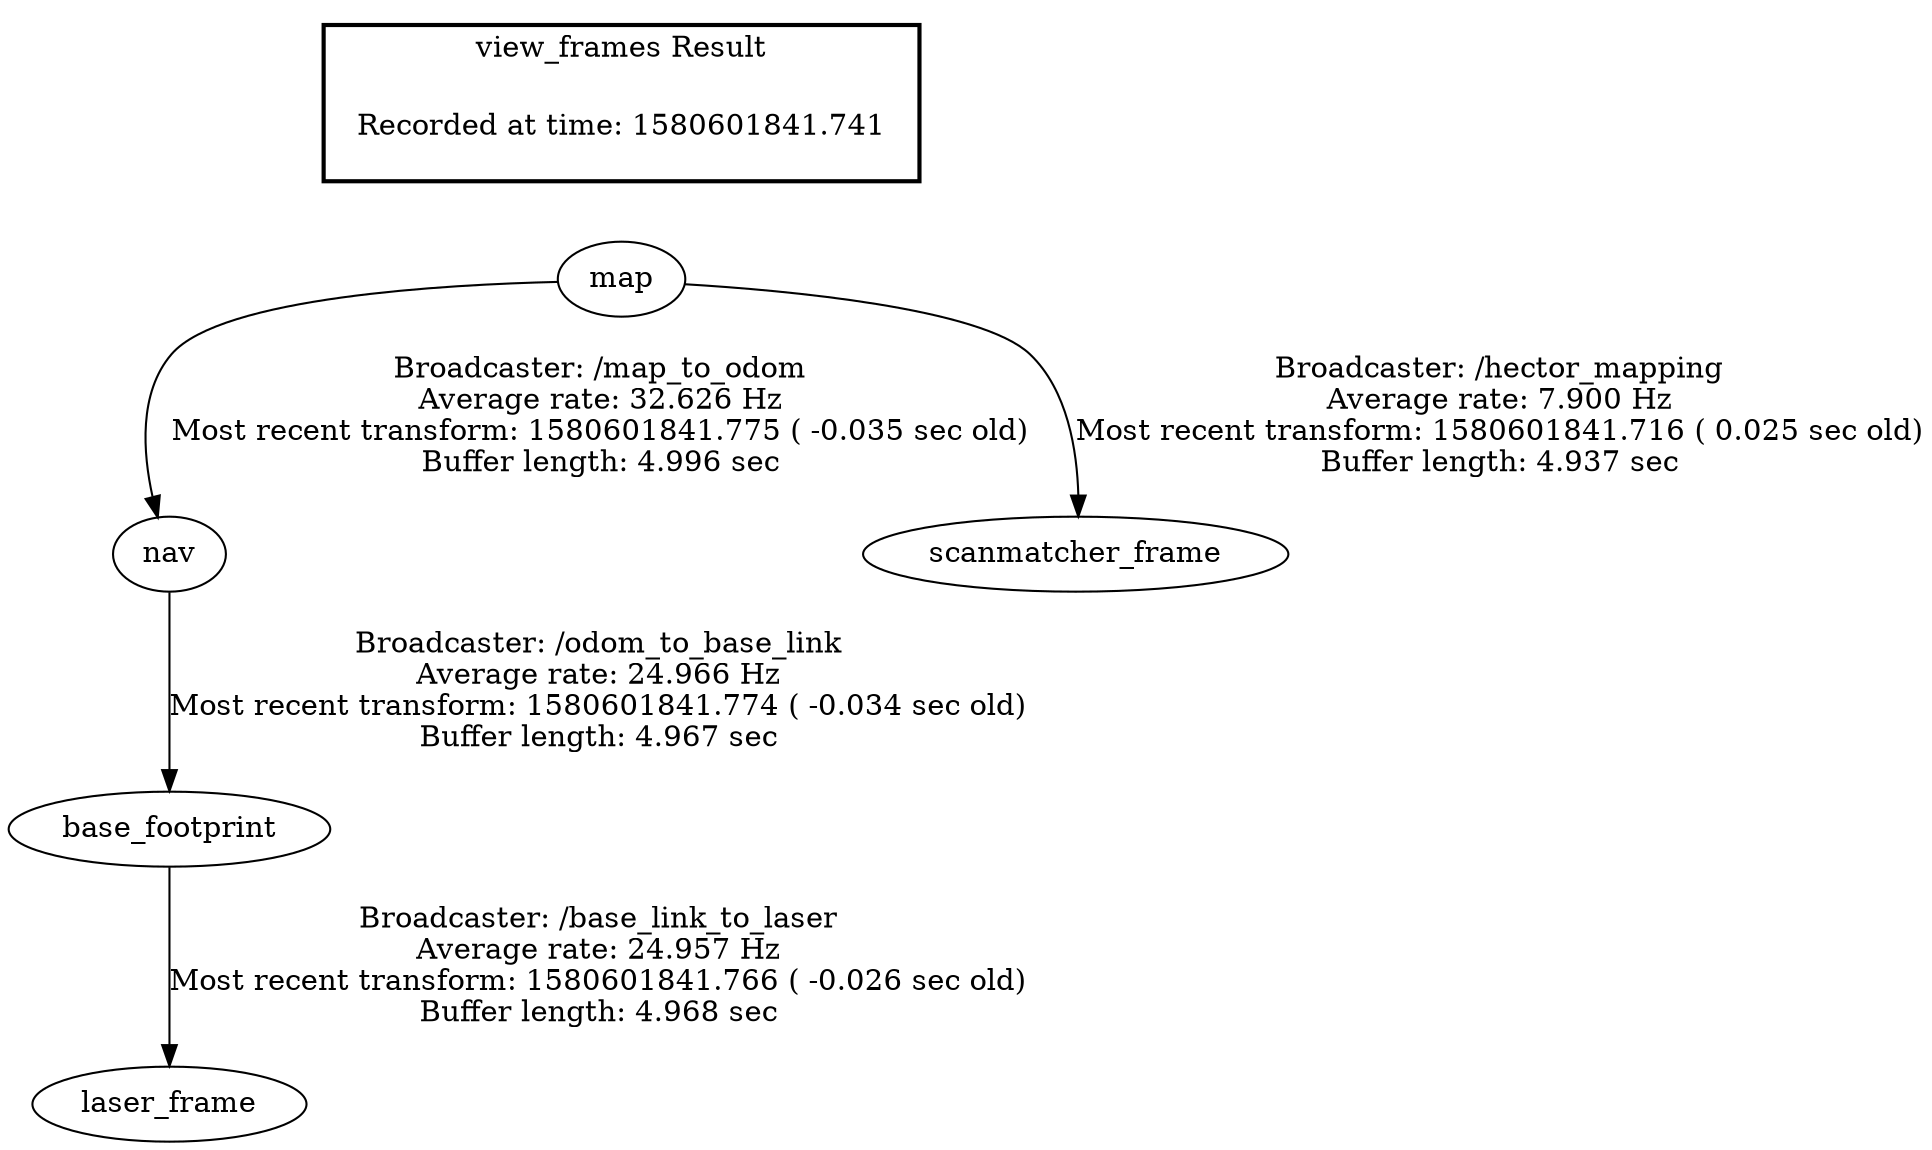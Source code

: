 digraph G {
"base_footprint" -> "laser_frame"[label="Broadcaster: /base_link_to_laser\nAverage rate: 24.957 Hz\nMost recent transform: 1580601841.766 ( -0.026 sec old)\nBuffer length: 4.968 sec\n"];
"nav" -> "base_footprint"[label="Broadcaster: /odom_to_base_link\nAverage rate: 24.966 Hz\nMost recent transform: 1580601841.774 ( -0.034 sec old)\nBuffer length: 4.967 sec\n"];
"map" -> "nav"[label="Broadcaster: /map_to_odom\nAverage rate: 32.626 Hz\nMost recent transform: 1580601841.775 ( -0.035 sec old)\nBuffer length: 4.996 sec\n"];
"map" -> "scanmatcher_frame"[label="Broadcaster: /hector_mapping\nAverage rate: 7.900 Hz\nMost recent transform: 1580601841.716 ( 0.025 sec old)\nBuffer length: 4.937 sec\n"];
edge [style=invis];
 subgraph cluster_legend { style=bold; color=black; label ="view_frames Result";
"Recorded at time: 1580601841.741"[ shape=plaintext ] ;
 }->"map";
}